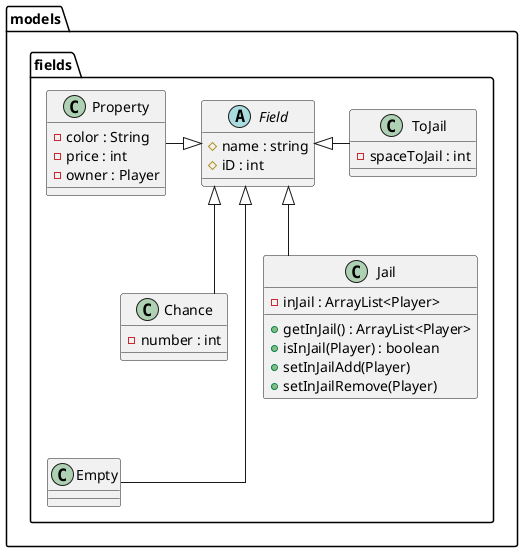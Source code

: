 @startuml
'https://plantuml.com/class-diagram
skinparam linetype ortho

package models.fields {
abstract Field {
 # name : string
 # iD : int
}

class Property {
 - color : String
 - price : int
 - owner : Player
}
class Empty{

}

class Chance {
- number : int
}

class Jail {
 - inJail : ArrayList<Player>
 + getInJail() : ArrayList<Player>
 + isInJail(Player) : boolean
 + setInJailAdd(Player)
 + setInJailRemove(Player)
}

class ToJail {
 -spaceToJail : int
}



Field <|-left- Property
Field <|--- Empty
Field <|-- Chance
Field <|-- Jail
Field <|-right- ToJail
}
@enduml